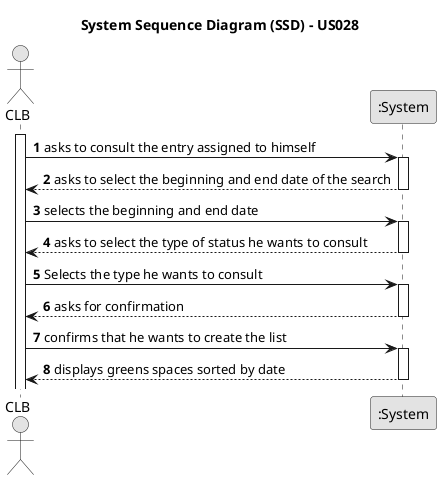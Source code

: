 @startuml
skinparam monochrome true
skinparam packageStyle rectangle
skinparam shadowing false

title System Sequence Diagram (SSD) - US028

autonumber

actor "CLB" as CLB
participant ":System" as System

activate CLB

    CLB -> System : asks to consult the entry assigned to himself
    activate System

    System --> CLB :asks to select the beginning and end date of the search
    deactivate System

    CLB -> System : selects the beginning and end date
    activate System

    System --> CLB :asks to select the type of status he wants to consult
    deactivate System

    CLB -> System : Selects the type he wants to consult
    activate System

    System --> CLB :asks for confirmation
    deactivate System

    CLB -> System :confirms that he wants to create the list
    activate System

        System --> CLB : displays greens spaces sorted by date
    deactivate System
@enduml